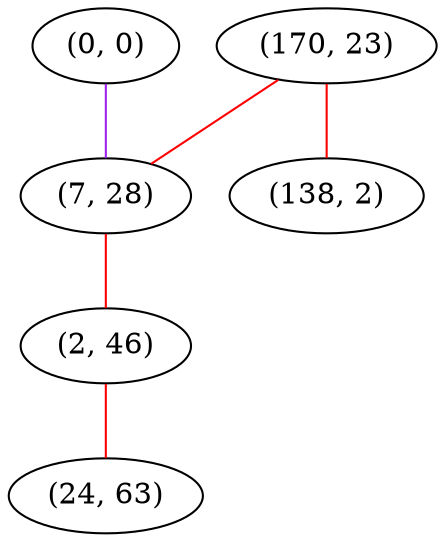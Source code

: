 graph "" {
"(0, 0)";
"(170, 23)";
"(7, 28)";
"(2, 46)";
"(24, 63)";
"(138, 2)";
"(0, 0)" -- "(7, 28)"  [color=purple, key=0, weight=4];
"(170, 23)" -- "(7, 28)"  [color=red, key=0, weight=1];
"(170, 23)" -- "(138, 2)"  [color=red, key=0, weight=1];
"(7, 28)" -- "(2, 46)"  [color=red, key=0, weight=1];
"(2, 46)" -- "(24, 63)"  [color=red, key=0, weight=1];
}
